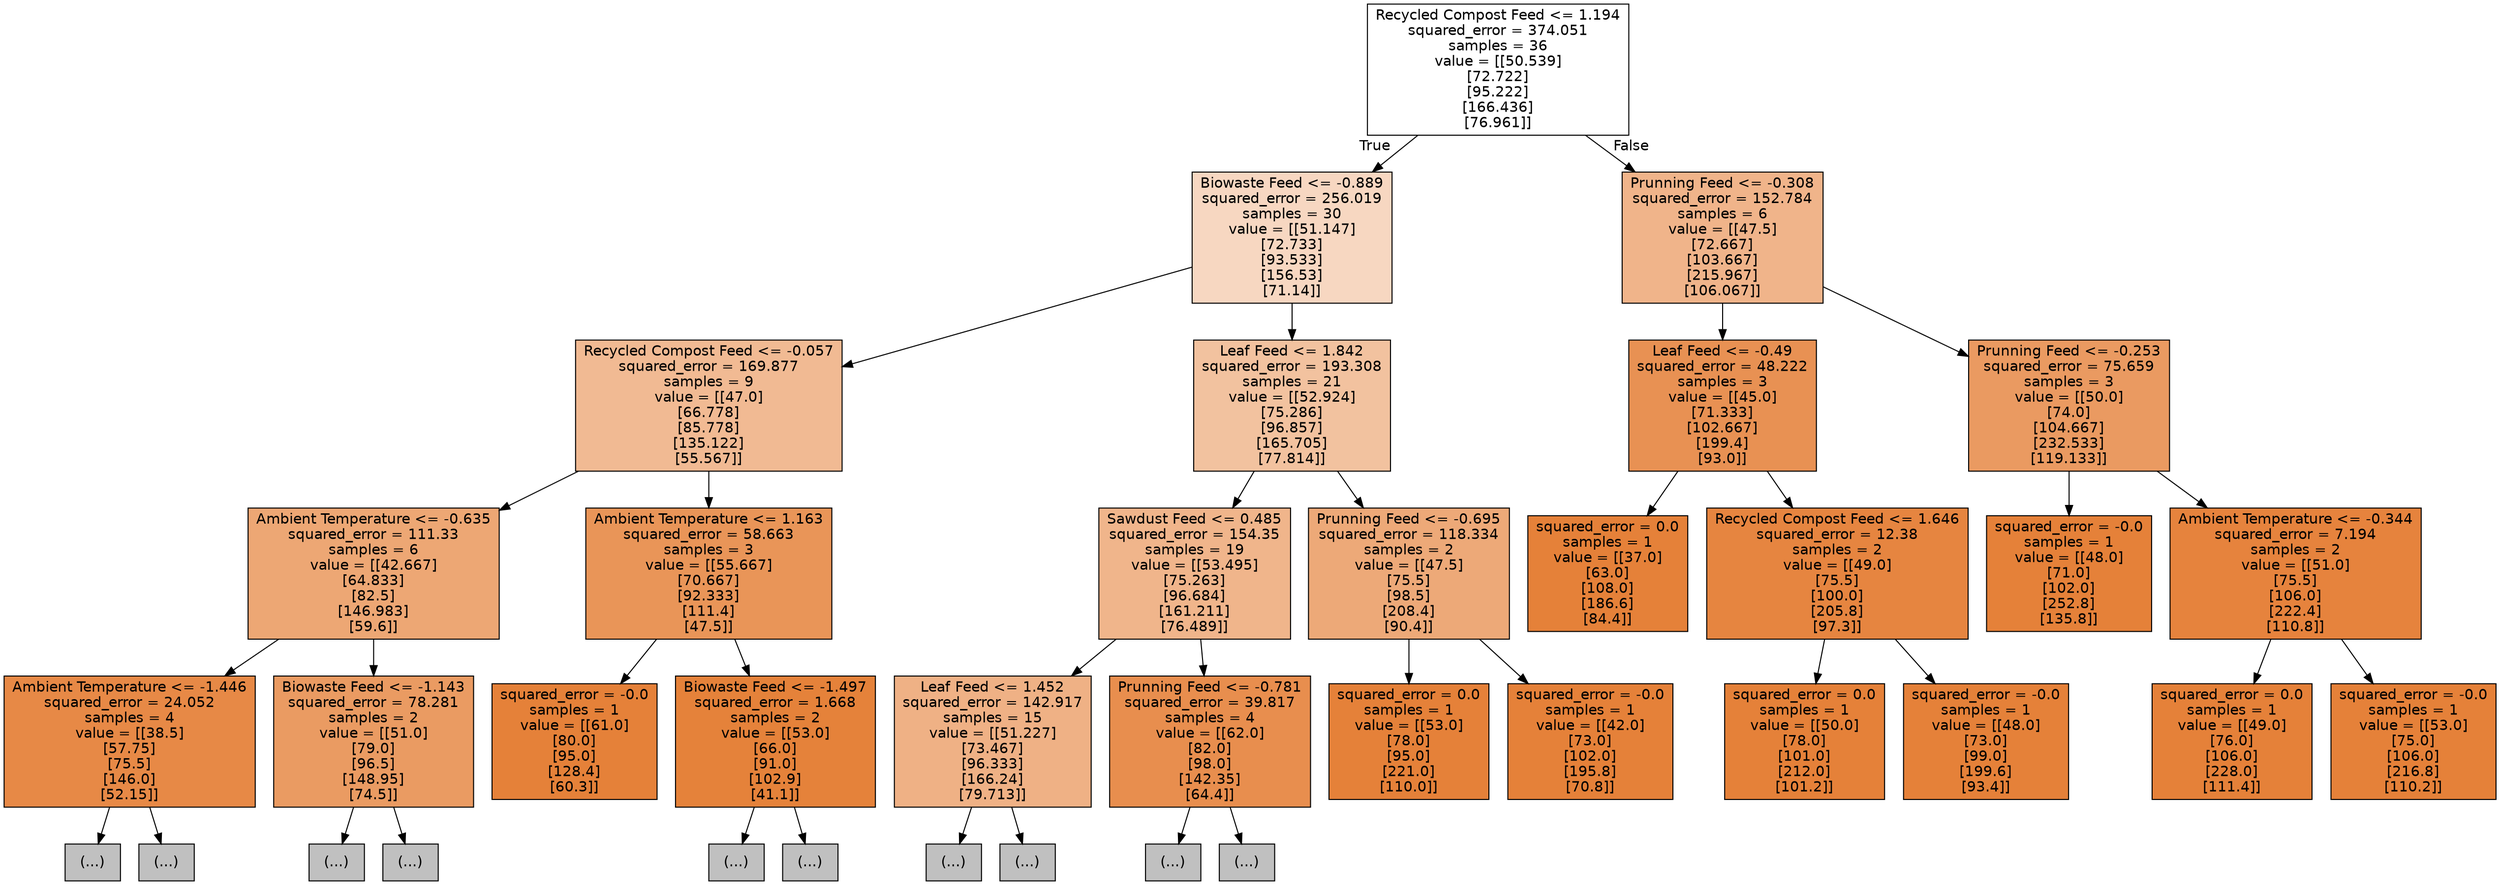 digraph Tree {
node [shape=box, style="filled", color="black", fontname="helvetica"] ;
edge [fontname="helvetica"] ;
0 [label="Recycled Compost Feed <= 1.194\nsquared_error = 374.051\nsamples = 36\nvalue = [[50.539]\n[72.722]\n[95.222]\n[166.436]\n[76.961]]", fillcolor="#ffffff"] ;
1 [label="Biowaste Feed <= -0.889\nsquared_error = 256.019\nsamples = 30\nvalue = [[51.147]\n[72.733]\n[93.533]\n[156.53]\n[71.14]]", fillcolor="#f7d7c1"] ;
0 -> 1 [labeldistance=2.5, labelangle=45, headlabel="True"] ;
2 [label="Recycled Compost Feed <= -0.057\nsquared_error = 169.877\nsamples = 9\nvalue = [[47.0]\n[66.778]\n[85.778]\n[135.122]\n[55.567]]", fillcolor="#f1ba93"] ;
1 -> 2 ;
3 [label="Ambient Temperature <= -0.635\nsquared_error = 111.33\nsamples = 6\nvalue = [[42.667]\n[64.833]\n[82.5]\n[146.983]\n[59.6]]", fillcolor="#eda774"] ;
2 -> 3 ;
4 [label="Ambient Temperature <= -1.446\nsquared_error = 24.052\nsamples = 4\nvalue = [[38.5]\n[57.75]\n[75.5]\n[146.0]\n[52.15]]", fillcolor="#e78946"] ;
3 -> 4 ;
5 [label="(...)", fillcolor="#C0C0C0"] ;
4 -> 5 ;
6 [label="(...)", fillcolor="#C0C0C0"] ;
4 -> 6 ;
7 [label="Biowaste Feed <= -1.143\nsquared_error = 78.281\nsamples = 2\nvalue = [[51.0]\n[79.0]\n[96.5]\n[148.95]\n[74.5]]", fillcolor="#ea9b62"] ;
3 -> 7 ;
8 [label="(...)", fillcolor="#C0C0C0"] ;
7 -> 8 ;
9 [label="(...)", fillcolor="#C0C0C0"] ;
7 -> 9 ;
10 [label="Ambient Temperature <= 1.163\nsquared_error = 58.663\nsamples = 3\nvalue = [[55.667]\n[70.667]\n[92.333]\n[111.4]\n[47.5]]", fillcolor="#e99558"] ;
2 -> 10 ;
11 [label="squared_error = -0.0\nsamples = 1\nvalue = [[61.0]\n[80.0]\n[95.0]\n[128.4]\n[60.3]]", fillcolor="#e58139"] ;
10 -> 11 ;
12 [label="Biowaste Feed <= -1.497\nsquared_error = 1.668\nsamples = 2\nvalue = [[53.0]\n[66.0]\n[91.0]\n[102.9]\n[41.1]]", fillcolor="#e5823a"] ;
10 -> 12 ;
13 [label="(...)", fillcolor="#C0C0C0"] ;
12 -> 13 ;
14 [label="(...)", fillcolor="#C0C0C0"] ;
12 -> 14 ;
15 [label="Leaf Feed <= 1.842\nsquared_error = 193.308\nsamples = 21\nvalue = [[52.924]\n[75.286]\n[96.857]\n[165.705]\n[77.814]]", fillcolor="#f2c29f"] ;
1 -> 15 ;
16 [label="Sawdust Feed <= 0.485\nsquared_error = 154.35\nsamples = 19\nvalue = [[53.495]\n[75.263]\n[96.684]\n[161.211]\n[76.489]]", fillcolor="#f0b58b"] ;
15 -> 16 ;
17 [label="Leaf Feed <= 1.452\nsquared_error = 142.917\nsamples = 15\nvalue = [[51.227]\n[73.467]\n[96.333]\n[166.24]\n[79.713]]", fillcolor="#efb185"] ;
16 -> 17 ;
18 [label="(...)", fillcolor="#C0C0C0"] ;
17 -> 18 ;
43 [label="(...)", fillcolor="#C0C0C0"] ;
17 -> 43 ;
44 [label="Prunning Feed <= -0.781\nsquared_error = 39.817\nsamples = 4\nvalue = [[62.0]\n[82.0]\n[98.0]\n[142.35]\n[64.4]]", fillcolor="#e88e4e"] ;
16 -> 44 ;
45 [label="(...)", fillcolor="#C0C0C0"] ;
44 -> 45 ;
46 [label="(...)", fillcolor="#C0C0C0"] ;
44 -> 46 ;
51 [label="Prunning Feed <= -0.695\nsquared_error = 118.334\nsamples = 2\nvalue = [[47.5]\n[75.5]\n[98.5]\n[208.4]\n[90.4]]", fillcolor="#eda978"] ;
15 -> 51 ;
52 [label="squared_error = 0.0\nsamples = 1\nvalue = [[53.0]\n[78.0]\n[95.0]\n[221.0]\n[110.0]]", fillcolor="#e58139"] ;
51 -> 52 ;
53 [label="squared_error = -0.0\nsamples = 1\nvalue = [[42.0]\n[73.0]\n[102.0]\n[195.8]\n[70.8]]", fillcolor="#e58139"] ;
51 -> 53 ;
54 [label="Prunning Feed <= -0.308\nsquared_error = 152.784\nsamples = 6\nvalue = [[47.5]\n[72.667]\n[103.667]\n[215.967]\n[106.067]]", fillcolor="#f0b48a"] ;
0 -> 54 [labeldistance=2.5, labelangle=-45, headlabel="False"] ;
55 [label="Leaf Feed <= -0.49\nsquared_error = 48.222\nsamples = 3\nvalue = [[45.0]\n[71.333]\n[102.667]\n[199.4]\n[93.0]]", fillcolor="#e89153"] ;
54 -> 55 ;
56 [label="squared_error = 0.0\nsamples = 1\nvalue = [[37.0]\n[63.0]\n[108.0]\n[186.6]\n[84.4]]", fillcolor="#e58139"] ;
55 -> 56 ;
57 [label="Recycled Compost Feed <= 1.646\nsquared_error = 12.38\nsamples = 2\nvalue = [[49.0]\n[75.5]\n[100.0]\n[205.8]\n[97.3]]", fillcolor="#e68540"] ;
55 -> 57 ;
58 [label="squared_error = 0.0\nsamples = 1\nvalue = [[50.0]\n[78.0]\n[101.0]\n[212.0]\n[101.2]]", fillcolor="#e58139"] ;
57 -> 58 ;
59 [label="squared_error = -0.0\nsamples = 1\nvalue = [[48.0]\n[73.0]\n[99.0]\n[199.6]\n[93.4]]", fillcolor="#e58139"] ;
57 -> 59 ;
60 [label="Prunning Feed <= -0.253\nsquared_error = 75.659\nsamples = 3\nvalue = [[50.0]\n[74.0]\n[104.667]\n[232.533]\n[119.133]]", fillcolor="#ea9a61"] ;
54 -> 60 ;
61 [label="squared_error = -0.0\nsamples = 1\nvalue = [[48.0]\n[71.0]\n[102.0]\n[252.8]\n[135.8]]", fillcolor="#e58139"] ;
60 -> 61 ;
62 [label="Ambient Temperature <= -0.344\nsquared_error = 7.194\nsamples = 2\nvalue = [[51.0]\n[75.5]\n[106.0]\n[222.4]\n[110.8]]", fillcolor="#e6833d"] ;
60 -> 62 ;
63 [label="squared_error = 0.0\nsamples = 1\nvalue = [[49.0]\n[76.0]\n[106.0]\n[228.0]\n[111.4]]", fillcolor="#e58139"] ;
62 -> 63 ;
64 [label="squared_error = -0.0\nsamples = 1\nvalue = [[53.0]\n[75.0]\n[106.0]\n[216.8]\n[110.2]]", fillcolor="#e58139"] ;
62 -> 64 ;
}